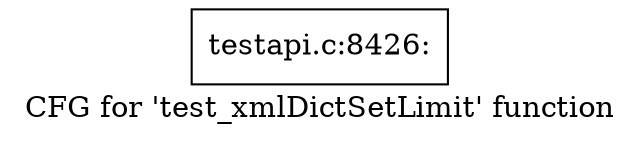 digraph "CFG for 'test_xmlDictSetLimit' function" {
	label="CFG for 'test_xmlDictSetLimit' function";

	Node0x4507180 [shape=record,label="{testapi.c:8426:}"];
}
